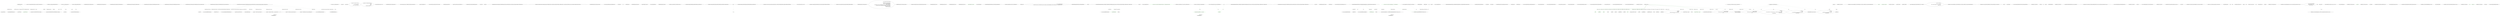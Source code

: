 digraph  {
n77 [label="Hangfire.BackgroundJobServer", span=""];
n0 [cluster="Hangfire.BackgroundJobServer.BackgroundJobServer()", label="Entry Hangfire.BackgroundJobServer.BackgroundJobServer()", span="39-39"];
n1 [cluster="Hangfire.BackgroundJobServer.BackgroundJobServer()", label="Exit Hangfire.BackgroundJobServer.BackgroundJobServer()", span="39-39"];
n2 [cluster="Hangfire.BackgroundJobServer.BackgroundJobServer(Hangfire.JobStorage)", label="Entry Hangfire.BackgroundJobServer.BackgroundJobServer(Hangfire.JobStorage)", span="49-49"];
n3 [cluster="Hangfire.BackgroundJobServer.BackgroundJobServer(Hangfire.JobStorage)", label="Exit Hangfire.BackgroundJobServer.BackgroundJobServer(Hangfire.JobStorage)", span="49-49"];
n4 [cluster="Hangfire.BackgroundJobServer.BackgroundJobServer(Hangfire.BackgroundJobServerOptions)", label="Entry Hangfire.BackgroundJobServer.BackgroundJobServer(Hangfire.BackgroundJobServerOptions)", span="59-59"];
n5 [cluster="Hangfire.BackgroundJobServer.BackgroundJobServer(Hangfire.BackgroundJobServerOptions)", label="Exit Hangfire.BackgroundJobServer.BackgroundJobServer(Hangfire.BackgroundJobServerOptions)", span="59-59"];
n6 [cluster="Hangfire.BackgroundJobServer.BackgroundJobServer(Hangfire.BackgroundJobServerOptions, Hangfire.JobStorage)", label="Entry Hangfire.BackgroundJobServer.BackgroundJobServer(Hangfire.BackgroundJobServerOptions, Hangfire.JobStorage)", span="70-70"];
n7 [cluster="Hangfire.BackgroundJobServer.BackgroundJobServer(Hangfire.BackgroundJobServerOptions, Hangfire.JobStorage)", label="Exit Hangfire.BackgroundJobServer.BackgroundJobServer(Hangfire.BackgroundJobServerOptions, Hangfire.JobStorage)", span="70-70"];
n8 [cluster="Hangfire.BackgroundJobServer.BackgroundJobServer(Hangfire.BackgroundJobServerOptions, Hangfire.JobStorage, System.Collections.Generic.IEnumerable<Hangfire.Server.IBackgroundProcess>)", label="Entry Hangfire.BackgroundJobServer.BackgroundJobServer(Hangfire.BackgroundJobServerOptions, Hangfire.JobStorage, System.Collections.Generic.IEnumerable<Hangfire.Server.IBackgroundProcess>)", span="75-75"];
n9 [cluster="Hangfire.BackgroundJobServer.BackgroundJobServer(Hangfire.BackgroundJobServerOptions, Hangfire.JobStorage, System.Collections.Generic.IEnumerable<Hangfire.Server.IBackgroundProcess>)", label="storage == null", span="80-80"];
n10 [cluster="Hangfire.BackgroundJobServer.BackgroundJobServer(Hangfire.BackgroundJobServerOptions, Hangfire.JobStorage, System.Collections.Generic.IEnumerable<Hangfire.Server.IBackgroundProcess>)", label="throw new ArgumentNullException(nameof(storage));", span="80-80"];
n11 [cluster="Hangfire.BackgroundJobServer.BackgroundJobServer(Hangfire.BackgroundJobServerOptions, Hangfire.JobStorage, System.Collections.Generic.IEnumerable<Hangfire.Server.IBackgroundProcess>)", label="options == null", span="81-81"];
n12 [cluster="Hangfire.BackgroundJobServer.BackgroundJobServer(Hangfire.BackgroundJobServerOptions, Hangfire.JobStorage, System.Collections.Generic.IEnumerable<Hangfire.Server.IBackgroundProcess>)", label="throw new ArgumentNullException(nameof(options));", span="81-81"];
n13 [cluster="Hangfire.BackgroundJobServer.BackgroundJobServer(Hangfire.BackgroundJobServerOptions, Hangfire.JobStorage, System.Collections.Generic.IEnumerable<Hangfire.Server.IBackgroundProcess>)", label="additionalProcesses == null", span="82-82"];
n14 [cluster="Hangfire.BackgroundJobServer.BackgroundJobServer(Hangfire.BackgroundJobServerOptions, Hangfire.JobStorage, System.Collections.Generic.IEnumerable<Hangfire.Server.IBackgroundProcess>)", label="throw new ArgumentNullException(nameof(additionalProcesses));", span="82-82"];
n15 [cluster="Hangfire.BackgroundJobServer.BackgroundJobServer(Hangfire.BackgroundJobServerOptions, Hangfire.JobStorage, System.Collections.Generic.IEnumerable<Hangfire.Server.IBackgroundProcess>)", label="_options = options", span="84-84"];
n18 [cluster="Hangfire.BackgroundJobServer.BackgroundJobServer(Hangfire.BackgroundJobServerOptions, Hangfire.JobStorage, System.Collections.Generic.IEnumerable<Hangfire.Server.IBackgroundProcess>)", label="processes.AddRange(additionalProcesses)", span="88-88"];
n19 [cluster="Hangfire.BackgroundJobServer.BackgroundJobServer(Hangfire.BackgroundJobServerOptions, Hangfire.JobStorage, System.Collections.Generic.IEnumerable<Hangfire.Server.IBackgroundProcess>)", label="var properties = new Dictionary<string, object>\r\n            {\r\n                { ''Queues'', options.Queues },\r\n                { ''WorkerCount'', options.WorkerCount }\r\n            }", span="90-94"];
n21 [cluster="Hangfire.BackgroundJobServer.BackgroundJobServer(Hangfire.BackgroundJobServerOptions, Hangfire.JobStorage, System.Collections.Generic.IEnumerable<Hangfire.Server.IBackgroundProcess>)", label="Logger.Info($''Using job storage: '{storage}''')", span="97-97"];
n22 [cluster="Hangfire.BackgroundJobServer.BackgroundJobServer(Hangfire.BackgroundJobServerOptions, Hangfire.JobStorage, System.Collections.Generic.IEnumerable<Hangfire.Server.IBackgroundProcess>)", label="storage.WriteOptionsToLog(Logger)", span="99-99"];
n24 [cluster="Hangfire.BackgroundJobServer.BackgroundJobServer(Hangfire.BackgroundJobServerOptions, Hangfire.JobStorage, System.Collections.Generic.IEnumerable<Hangfire.Server.IBackgroundProcess>)", label="Logger.Info($''    Worker count: {options.WorkerCount}'')", span="102-102"];
n25 [cluster="Hangfire.BackgroundJobServer.BackgroundJobServer(Hangfire.BackgroundJobServerOptions, Hangfire.JobStorage, System.Collections.Generic.IEnumerable<Hangfire.Server.IBackgroundProcess>)", label="Logger.Info($''    Listening queues: {String.Join('', '', options.Queues.Select(x => ''''' + x + '''''))}'')", span="103-103"];
n26 [cluster="Hangfire.BackgroundJobServer.BackgroundJobServer(Hangfire.BackgroundJobServerOptions, Hangfire.JobStorage, System.Collections.Generic.IEnumerable<Hangfire.Server.IBackgroundProcess>)", label="Logger.Info($''    Shutdown timeout: {options.ShutdownTimeout}'')", span="104-104"];
n27 [cluster="Hangfire.BackgroundJobServer.BackgroundJobServer(Hangfire.BackgroundJobServerOptions, Hangfire.JobStorage, System.Collections.Generic.IEnumerable<Hangfire.Server.IBackgroundProcess>)", label="Logger.Info($''    Schedule polling interval: {options.SchedulePollingInterval}'')", span="105-105"];
n28 [cluster="Hangfire.BackgroundJobServer.BackgroundJobServer(Hangfire.BackgroundJobServerOptions, Hangfire.JobStorage, System.Collections.Generic.IEnumerable<Hangfire.Server.IBackgroundProcess>)", label="_processingServer = new BackgroundProcessingServer(\r\n                storage, \r\n                processes, \r\n                properties, \r\n                GetProcessingServerOptions())", span="107-111"];
n16 [cluster="Hangfire.BackgroundJobServer.BackgroundJobServer(Hangfire.BackgroundJobServerOptions, Hangfire.JobStorage, System.Collections.Generic.IEnumerable<Hangfire.Server.IBackgroundProcess>)", label="var processes = new List<IBackgroundProcess>()", span="86-86"];
n17 [cluster="Hangfire.BackgroundJobServer.BackgroundJobServer(Hangfire.BackgroundJobServerOptions, Hangfire.JobStorage, System.Collections.Generic.IEnumerable<Hangfire.Server.IBackgroundProcess>)", label="processes.AddRange(GetRequiredProcesses())", span="87-87"];
n32 [cluster="System.Collections.Generic.List<T>.List()", label="Entry System.Collections.Generic.List<T>.List()", span="0-0"];
n33 [cluster="Hangfire.BackgroundJobServer.GetRequiredProcesses()", label="Entry Hangfire.BackgroundJobServer.GetRequiredProcesses()", span="120-120"];
n34 [cluster="System.Collections.Generic.List<T>.AddRange(System.Collections.Generic.IEnumerable<T>)", label="Entry System.Collections.Generic.List<T>.AddRange(System.Collections.Generic.IEnumerable<T>)", span="0-0"];
n20 [cluster="Hangfire.BackgroundJobServer.BackgroundJobServer(Hangfire.BackgroundJobServerOptions, Hangfire.JobStorage, System.Collections.Generic.IEnumerable<Hangfire.Server.IBackgroundProcess>)", label="Logger.Info(''Starting Hangfire Server'')", span="96-96"];
n35 [cluster="System.Collections.Generic.Dictionary<TKey, TValue>.Dictionary()", label="Entry System.Collections.Generic.Dictionary<TKey, TValue>.Dictionary()", span="0-0"];
n36 [cluster="Hangfire.Logging.ILog.Info(string)", label="Entry Hangfire.Logging.ILog.Info(string)", span="204-204"];
n23 [cluster="Hangfire.BackgroundJobServer.BackgroundJobServer(Hangfire.BackgroundJobServerOptions, Hangfire.JobStorage, System.Collections.Generic.IEnumerable<Hangfire.Server.IBackgroundProcess>)", label="Logger.Info(''Using the following options for Hangfire Server:'')", span="101-101"];
n37 [cluster="Hangfire.JobStorage.WriteOptionsToLog(Hangfire.Logging.ILog)", label="Entry Hangfire.JobStorage.WriteOptionsToLog(Hangfire.Logging.ILog)", span="70-70"];
n38 [cluster="Unk.Select", label="Entry Unk.Select", span=""];
n39 [cluster="Unk.Join", label="Entry Unk.Join", span=""];
n42 [cluster="lambda expression", label="Entry lambda expression", span="103-103"];
n29 [cluster="Hangfire.BackgroundJobServer.BackgroundJobServer(Hangfire.BackgroundJobServerOptions, Hangfire.JobStorage, System.Collections.Generic.IEnumerable<Hangfire.Server.IBackgroundProcess>)", label="Exit Hangfire.BackgroundJobServer.BackgroundJobServer(Hangfire.BackgroundJobServerOptions, Hangfire.JobStorage, System.Collections.Generic.IEnumerable<Hangfire.Server.IBackgroundProcess>)", span="75-75"];
n40 [cluster="Hangfire.Server.BackgroundProcessingServer.BackgroundProcessingServer(Hangfire.JobStorage, System.Collections.Generic.IEnumerable<Hangfire.Server.IBackgroundProcess>, System.Collections.Generic.IDictionary<string, object>, Hangfire.Server.BackgroundProcessingServerOptions)", label="Entry Hangfire.Server.BackgroundProcessingServer.BackgroundProcessingServer(Hangfire.JobStorage, System.Collections.Generic.IEnumerable<Hangfire.Server.IBackgroundProcess>, System.Collections.Generic.IDictionary<string, object>, Hangfire.Server.BackgroundProcessingServerOptions)", span="91-91"];
n41 [cluster="Hangfire.BackgroundJobServer.GetProcessingServerOptions()", label="Entry Hangfire.BackgroundJobServer.GetProcessingServerOptions()", span="141-141"];
n30 [cluster="System.ArgumentNullException.ArgumentNullException(string)", label="Entry System.ArgumentNullException.ArgumentNullException(string)", span="0-0"];
n31 [cluster="Unk.nameof", label="Entry Unk.nameof", span=""];
n43 [cluster="lambda expression", label="''''' + x + '''''", span="103-103"];
n44 [cluster="lambda expression", label="Exit lambda expression", span="103-103"];
n45 [cluster="Hangfire.BackgroundJobServer.Dispose()", label="Entry Hangfire.BackgroundJobServer.Dispose()", span="114-114"];
n46 [cluster="Hangfire.BackgroundJobServer.Dispose()", label="_processingServer.Dispose()", span="116-116"];
n47 [cluster="Hangfire.BackgroundJobServer.Dispose()", label="Logger.Info(''Hangfire Server stopped.'')", span="117-117"];
n49 [cluster="System.IDisposable.Dispose()", label="Entry System.IDisposable.Dispose()", span="0-0"];
n48 [cluster="Hangfire.BackgroundJobServer.Dispose()", label="Exit Hangfire.BackgroundJobServer.Dispose()", span="114-114"];
n50 [cluster="Hangfire.BackgroundJobServer.GetRequiredProcesses()", label="var processes = new List<IBackgroundProcess>()", span="122-122"];
n51 [cluster="Hangfire.BackgroundJobServer.GetRequiredProcesses()", label="var filterProvider = _options.FilterProvider ?? JobFilterProviders.Providers", span="124-124"];
n57 [cluster="Hangfire.BackgroundJobServer.GetRequiredProcesses()", label="processes.Add(new Worker(_options.Queues, performer, stateChanger))", span="132-132"];
n59 [cluster="Hangfire.BackgroundJobServer.GetRequiredProcesses()", label="processes.Add(new DelayedJobScheduler(_options.SchedulePollingInterval, stateChanger))", span="135-135"];
n60 [cluster="Hangfire.BackgroundJobServer.GetRequiredProcesses()", label="processes.Add(new RecurringJobScheduler(factory))", span="136-136"];
n61 [cluster="Hangfire.BackgroundJobServer.GetRequiredProcesses()", label="return processes;", span="138-138"];
n52 [cluster="Hangfire.BackgroundJobServer.GetRequiredProcesses()", label="var factory = new BackgroundJobFactory(filterProvider)", span="126-126"];
n53 [cluster="Hangfire.BackgroundJobServer.GetRequiredProcesses()", label="var performer = new BackgroundJobPerformer(filterProvider, _options.Activator ?? JobActivator.Current)", span="127-127"];
n54 [cluster="Hangfire.BackgroundJobServer.GetRequiredProcesses()", label="var stateChanger = new BackgroundJobStateChanger(filterProvider)", span="128-128"];
n63 [cluster="Hangfire.Client.BackgroundJobFactory.BackgroundJobFactory(Hangfire.Common.IJobFilterProvider)", label="Entry Hangfire.Client.BackgroundJobFactory.BackgroundJobFactory(Hangfire.Common.IJobFilterProvider)", span="35-35"];
n64 [cluster="Hangfire.Server.BackgroundJobPerformer.BackgroundJobPerformer(Hangfire.Common.IJobFilterProvider, Hangfire.JobActivator)", label="Entry Hangfire.Server.BackgroundJobPerformer.BackgroundJobPerformer(Hangfire.Common.IJobFilterProvider, Hangfire.JobActivator)", span="39-39"];
n55 [cluster="Hangfire.BackgroundJobServer.GetRequiredProcesses()", label="var i = 0", span="130-130"];
n65 [cluster="Hangfire.States.BackgroundJobStateChanger.BackgroundJobStateChanger(Hangfire.Common.IJobFilterProvider)", label="Entry Hangfire.States.BackgroundJobStateChanger.BackgroundJobStateChanger(Hangfire.Common.IJobFilterProvider)", span="35-35"];
n56 [cluster="Hangfire.BackgroundJobServer.GetRequiredProcesses()", label="i < _options.WorkerCount", span="130-130"];
n58 [cluster="Hangfire.BackgroundJobServer.GetRequiredProcesses()", label="i++", span="130-130"];
n66 [cluster="Hangfire.Server.Worker.Worker(System.Collections.Generic.IEnumerable<string>, Hangfire.Server.IBackgroundJobPerformer, Hangfire.States.IBackgroundJobStateChanger)", label="Entry Hangfire.Server.Worker.Worker(System.Collections.Generic.IEnumerable<string>, Hangfire.Server.IBackgroundJobPerformer, Hangfire.States.IBackgroundJobStateChanger)", span="60-60"];
n67 [cluster="System.Collections.Generic.List<T>.Add(T)", label="Entry System.Collections.Generic.List<T>.Add(T)", span="0-0"];
n68 [cluster="Hangfire.Server.DelayedJobScheduler.DelayedJobScheduler(System.TimeSpan, Hangfire.States.IBackgroundJobStateChanger)", label="Entry Hangfire.Server.DelayedJobScheduler.DelayedJobScheduler(System.TimeSpan, Hangfire.States.IBackgroundJobStateChanger)", span="104-104"];
n69 [cluster="Hangfire.Server.RecurringJobScheduler.RecurringJobScheduler(Hangfire.Client.IBackgroundJobFactory)", label="Entry Hangfire.Server.RecurringJobScheduler.RecurringJobScheduler(Hangfire.Client.IBackgroundJobFactory)", span="90-90"];
n62 [cluster="Hangfire.BackgroundJobServer.GetRequiredProcesses()", label="Exit Hangfire.BackgroundJobServer.GetRequiredProcesses()", span="120-120"];
n70 [cluster="Hangfire.BackgroundJobServer.GetProcessingServerOptions()", label="return new BackgroundProcessingServerOptions\r\n            {\r\n                ShutdownTimeout = _options.ShutdownTimeout,\r\n                HeartbeatInterval = _options.HeartbeatInterval,\r\n#pragma warning disable 618\r\n                ServerCheckInterval = _options.ServerWatchdogOptions?.CheckInterval ?? _options.ServerCheckInterval,\r\n                ServerTimeout = _options.ServerWatchdogOptions?.ServerTimeout ?? _options.ServerTimeout,\r\n                ServerName = _options.ServerName\r\n#pragma warning restore 618\r\n            };", span="143-152"];
n71 [cluster="Hangfire.BackgroundJobServer.GetProcessingServerOptions()", label="Exit Hangfire.BackgroundJobServer.GetProcessingServerOptions()", span="141-141"];
n72 [cluster="Hangfire.Server.BackgroundProcessingServerOptions.BackgroundProcessingServerOptions()", label="Entry Hangfire.Server.BackgroundProcessingServerOptions.BackgroundProcessingServerOptions()", span="22-22"];
n73 [cluster="Hangfire.BackgroundJobServer.Start()", label="Entry Hangfire.BackgroundJobServer.Start()", span="156-156"];
n74 [cluster="Hangfire.BackgroundJobServer.Start()", label="Exit Hangfire.BackgroundJobServer.Start()", span="156-156"];
n75 [cluster="Hangfire.BackgroundJobServer.Stop()", label="Entry Hangfire.BackgroundJobServer.Stop()", span="161-161"];
n76 [cluster="Hangfire.BackgroundJobServer.Stop()", label="Exit Hangfire.BackgroundJobServer.Stop()", span="161-161"];
d46 [cluster="Hangfire.BackgroundJobServer.Dispose()", color=green, community=0, label="_processingServer.Dispose()", prediction=0, span="116-116"];
d47 [cluster="Hangfire.BackgroundJobServer.Dispose()", color=green, community=0, label="Logger.Info(''Hangfire Server stopped.'')", prediction=1, span="117-117"];
m1_53 [cluster="Unk.configurationAction", file="HangfireApplicationBuilderExtensions.cs", label="Entry Unk.configurationAction", span=""];
m1_15 [cluster="Hangfire.HangfireApplicationBuilderExtensions.ThrowIfNotConfigured(IApplicationBuilder)", file="HangfireApplicationBuilderExtensions.cs", label="Entry Hangfire.HangfireApplicationBuilderExtensions.ThrowIfNotConfigured(IApplicationBuilder)", span="77-77"];
m1_43 [cluster="Hangfire.HangfireApplicationBuilderExtensions.ThrowIfNotConfigured(IApplicationBuilder)", file="HangfireApplicationBuilderExtensions.cs", label="var configuration = app.ApplicationServices.GetService<IGlobalConfiguration>()", span="79-79"];
m1_44 [cluster="Hangfire.HangfireApplicationBuilderExtensions.ThrowIfNotConfigured(IApplicationBuilder)", file="HangfireApplicationBuilderExtensions.cs", label="configuration == null", span="80-80"];
m1_45 [cluster="Hangfire.HangfireApplicationBuilderExtensions.ThrowIfNotConfigured(IApplicationBuilder)", file="HangfireApplicationBuilderExtensions.cs", label="throw new InvalidOperationException(\r\n                    ''Unable to find the required services. Please add all the required services by calling 'IServiceCollection.AddHangfire' inside the call to 'ConfigureServices(...)' in the application startup code.'');", span="82-83"];
m1_50 [cluster="Hangfire.HangfireApplicationBuilderExtensions.Initialize(IApplicationBuilder)", file="HangfireApplicationBuilderExtensions.cs", label="Exit Hangfire.HangfireApplicationBuilderExtensions.Initialize(IApplicationBuilder)", span="80-80"];
m1_16 [cluster="Unk.>", file="HangfireApplicationBuilderExtensions.cs", label="Entry Unk.>", span=""];
m1_23 [cluster="Hangfire.HangfireApplicationBuilderExtensions.UseHangfireServer(IApplicationBuilder, Hangfire.BackgroundJobServerOptions, System.Collections.Generic.IEnumerable<Hangfire.Server.IBackgroundProcess>, Hangfire.JobStorage)", file="HangfireApplicationBuilderExtensions.cs", label="Entry Hangfire.HangfireApplicationBuilderExtensions.UseHangfireServer(IApplicationBuilder, Hangfire.BackgroundJobServerOptions, System.Collections.Generic.IEnumerable<Hangfire.Server.IBackgroundProcess>, Hangfire.JobStorage)", span="53-53"];
m1_24 [cluster="Hangfire.HangfireApplicationBuilderExtensions.UseHangfireServer(IApplicationBuilder, Hangfire.BackgroundJobServerOptions, System.Collections.Generic.IEnumerable<Hangfire.Server.IBackgroundProcess>, Hangfire.JobStorage)", file="HangfireApplicationBuilderExtensions.cs", label="app == null", span="59-59"];
m1_25 [cluster="Hangfire.HangfireApplicationBuilderExtensions.UseHangfireServer(IApplicationBuilder, Hangfire.BackgroundJobServerOptions, System.Collections.Generic.IEnumerable<Hangfire.Server.IBackgroundProcess>, Hangfire.JobStorage)", file="HangfireApplicationBuilderExtensions.cs", label="throw new ArgumentNullException(nameof(app));", span="59-59"];
m1_26 [cluster="Hangfire.HangfireApplicationBuilderExtensions.UseHangfireServer(IApplicationBuilder, Hangfire.BackgroundJobServerOptions, System.Collections.Generic.IEnumerable<Hangfire.Server.IBackgroundProcess>, Hangfire.JobStorage)", color=green, community=0, file="HangfireApplicationBuilderExtensions.cs", label="ThrowIfNotConfigured(app)", prediction=2, span="60-60"];
m1_27 [cluster="Hangfire.HangfireApplicationBuilderExtensions.UseHangfireServer(IApplicationBuilder, Hangfire.BackgroundJobServerOptions, System.Collections.Generic.IEnumerable<Hangfire.Server.IBackgroundProcess>, Hangfire.JobStorage)", file="HangfireApplicationBuilderExtensions.cs", label="var services = app.ApplicationServices", span="63-63"];
m1_30 [cluster="Hangfire.HangfireApplicationBuilderExtensions.UseHangfireServer(IApplicationBuilder, Hangfire.BackgroundJobServerOptions, System.Collections.Generic.IEnumerable<Hangfire.Server.IBackgroundProcess>, Hangfire.JobStorage)", color=green, community=0, file="HangfireApplicationBuilderExtensions.cs", label="options = options ?? services.GetService<BackgroundJobServerOptions>() ?? new BackgroundJobServerOptions()", prediction=3, span="66-66"];
m1_31 [cluster="Hangfire.HangfireApplicationBuilderExtensions.UseHangfireServer(IApplicationBuilder, Hangfire.BackgroundJobServerOptions, System.Collections.Generic.IEnumerable<Hangfire.Server.IBackgroundProcess>, Hangfire.JobStorage)", file="HangfireApplicationBuilderExtensions.cs", label="additionalProcesses = additionalProcesses ?? services.GetServices<IBackgroundProcess>()", span="68-68"];
m1_34 [cluster="Hangfire.HangfireApplicationBuilderExtensions.UseHangfireServer(IApplicationBuilder, Hangfire.BackgroundJobServerOptions, System.Collections.Generic.IEnumerable<Hangfire.Server.IBackgroundProcess>, Hangfire.JobStorage)", file="HangfireApplicationBuilderExtensions.cs", label="return app;", span="75-75"];
m1_28 [cluster="Hangfire.HangfireApplicationBuilderExtensions.UseHangfireServer(IApplicationBuilder, Hangfire.BackgroundJobServerOptions, System.Collections.Generic.IEnumerable<Hangfire.Server.IBackgroundProcess>, Hangfire.JobStorage)", file="HangfireApplicationBuilderExtensions.cs", label="var lifetime = services.GetRequiredService<IApplicationLifetime>()", span="64-64"];
m1_33 [cluster="Hangfire.HangfireApplicationBuilderExtensions.UseHangfireServer(IApplicationBuilder, Hangfire.BackgroundJobServerOptions, System.Collections.Generic.IEnumerable<Hangfire.Server.IBackgroundProcess>, Hangfire.JobStorage)", color=green, community=0, file="HangfireApplicationBuilderExtensions.cs", label="lifetime.ApplicationStopping.Register(() => server.Dispose())", prediction=4, span="71-71"];
m1_32 [cluster="Hangfire.HangfireApplicationBuilderExtensions.UseHangfireServer(IApplicationBuilder, Hangfire.BackgroundJobServerOptions, System.Collections.Generic.IEnumerable<Hangfire.Server.IBackgroundProcess>, Hangfire.JobStorage)", file="HangfireApplicationBuilderExtensions.cs", label="var server = new BackgroundJobServer(options, storage, additionalProcesses)", span="70-70"];
m1_35 [cluster="Hangfire.HangfireApplicationBuilderExtensions.UseHangfireServer(IApplicationBuilder, Hangfire.BackgroundJobServerOptions, System.Collections.Generic.IEnumerable<Hangfire.Server.IBackgroundProcess>, Hangfire.JobStorage)", file="HangfireApplicationBuilderExtensions.cs", label="Exit Hangfire.HangfireApplicationBuilderExtensions.UseHangfireServer(IApplicationBuilder, Hangfire.BackgroundJobServerOptions, System.Collections.Generic.IEnumerable<Hangfire.Server.IBackgroundProcess>, Hangfire.JobStorage)", span="53-53"];
m1_37 [cluster="Hangfire.BackgroundJobServer.BackgroundJobServer(Hangfire.BackgroundJobServerOptions, Hangfire.JobStorage, System.Collections.Generic.IEnumerable<Hangfire.Server.IBackgroundProcess>)", file="HangfireApplicationBuilderExtensions.cs", label="Entry Hangfire.BackgroundJobServer.BackgroundJobServer(Hangfire.BackgroundJobServerOptions, Hangfire.JobStorage, System.Collections.Generic.IEnumerable<Hangfire.Server.IBackgroundProcess>)", span="75-75"];
m1_19 [cluster="Unk.Map", file="HangfireApplicationBuilderExtensions.cs", label="Entry Unk.Map", span=""];
m1_42 [cluster="Hangfire.BackgroundJobServer.Dispose()", file="HangfireApplicationBuilderExtensions.cs", label="Entry Hangfire.BackgroundJobServer.Dispose()", span="114-114"];
m1_18 [cluster="PathString.cstr", file="HangfireApplicationBuilderExtensions.cs", label="Entry PathString.cstr", span=""];
m1_52 [cluster="System.Threading.Interlocked.CompareExchange(ref int, int, int)", file="HangfireApplicationBuilderExtensions.cs", label="Entry System.Threading.Interlocked.CompareExchange(ref int, int, int)", span="0-0"];
m1_0 [cluster="Hangfire.HangfireApplicationBuilderExtensions.UseHangfireDashboard(IApplicationBuilder, string, Hangfire.DashboardOptions, Hangfire.JobStorage)", file="HangfireApplicationBuilderExtensions.cs", label="Entry Hangfire.HangfireApplicationBuilderExtensions.UseHangfireDashboard(IApplicationBuilder, string, Hangfire.DashboardOptions, Hangfire.JobStorage)", span="31-31"];
m1_1 [cluster="Hangfire.HangfireApplicationBuilderExtensions.UseHangfireDashboard(IApplicationBuilder, string, Hangfire.DashboardOptions, Hangfire.JobStorage)", file="HangfireApplicationBuilderExtensions.cs", label="app == null", span="37-37"];
m1_2 [cluster="Hangfire.HangfireApplicationBuilderExtensions.UseHangfireDashboard(IApplicationBuilder, string, Hangfire.DashboardOptions, Hangfire.JobStorage)", file="HangfireApplicationBuilderExtensions.cs", label="throw new ArgumentNullException(nameof(app));", span="37-37"];
m1_3 [cluster="Hangfire.HangfireApplicationBuilderExtensions.UseHangfireDashboard(IApplicationBuilder, string, Hangfire.DashboardOptions, Hangfire.JobStorage)", file="HangfireApplicationBuilderExtensions.cs", label="pathMatch == null", span="38-38"];
m1_4 [cluster="Hangfire.HangfireApplicationBuilderExtensions.UseHangfireDashboard(IApplicationBuilder, string, Hangfire.DashboardOptions, Hangfire.JobStorage)", file="HangfireApplicationBuilderExtensions.cs", label="throw new ArgumentNullException(nameof(pathMatch));", span="38-38"];
m1_5 [cluster="Hangfire.HangfireApplicationBuilderExtensions.UseHangfireDashboard(IApplicationBuilder, string, Hangfire.DashboardOptions, Hangfire.JobStorage)", color=green, community=0, file="HangfireApplicationBuilderExtensions.cs", label="ThrowIfNotConfigured(app)", prediction=5, span="39-39"];
m1_6 [cluster="Hangfire.HangfireApplicationBuilderExtensions.UseHangfireDashboard(IApplicationBuilder, string, Hangfire.DashboardOptions, Hangfire.JobStorage)", file="HangfireApplicationBuilderExtensions.cs", label="var services = app.ApplicationServices", span="42-42"];
m1_8 [cluster="Hangfire.HangfireApplicationBuilderExtensions.UseHangfireDashboard(IApplicationBuilder, string, Hangfire.DashboardOptions, Hangfire.JobStorage)", color=green, community=0, file="HangfireApplicationBuilderExtensions.cs", label="options = options ?? services.GetService<DashboardOptions>() ?? new DashboardOptions()", prediction=6, span="44-44"];
m1_9 [cluster="Hangfire.HangfireApplicationBuilderExtensions.UseHangfireDashboard(IApplicationBuilder, string, Hangfire.DashboardOptions, Hangfire.JobStorage)", file="HangfireApplicationBuilderExtensions.cs", label="var routes = app.ApplicationServices.GetRequiredService<RouteCollection>()", span="46-46"];
m1_10 [cluster="Hangfire.HangfireApplicationBuilderExtensions.UseHangfireDashboard(IApplicationBuilder, string, Hangfire.DashboardOptions, Hangfire.JobStorage)", file="HangfireApplicationBuilderExtensions.cs", label="app.Map(new PathString(pathMatch), x => x.UseMiddleware<AspNetCoreDashboardMiddleware>(storage, options, routes))", span="48-48"];
m1_11 [cluster="Hangfire.HangfireApplicationBuilderExtensions.UseHangfireDashboard(IApplicationBuilder, string, Hangfire.DashboardOptions, Hangfire.JobStorage)", file="HangfireApplicationBuilderExtensions.cs", label="return app;", span="50-50"];
m1_12 [cluster="Hangfire.HangfireApplicationBuilderExtensions.UseHangfireDashboard(IApplicationBuilder, string, Hangfire.DashboardOptions, Hangfire.JobStorage)", file="HangfireApplicationBuilderExtensions.cs", label="Exit Hangfire.HangfireApplicationBuilderExtensions.UseHangfireDashboard(IApplicationBuilder, string, Hangfire.DashboardOptions, Hangfire.JobStorage)", span="31-31"];
m1_17 [cluster="Hangfire.DashboardOptions.DashboardOptions()", file="HangfireApplicationBuilderExtensions.cs", label="Entry Hangfire.DashboardOptions.DashboardOptions()", span="24-24"];
m1_38 [cluster="Unk.Register", file="HangfireApplicationBuilderExtensions.cs", label="Entry Unk.Register", span=""];
m1_14 [cluster="Unk.nameof", file="HangfireApplicationBuilderExtensions.cs", label="Entry Unk.nameof", span=""];
m1_36 [cluster="Hangfire.BackgroundJobServerOptions.BackgroundJobServerOptions()", file="HangfireApplicationBuilderExtensions.cs", label="Entry Hangfire.BackgroundJobServerOptions.BackgroundJobServerOptions()", span="32-32"];
m1_39 [cluster="lambda expression", file="HangfireApplicationBuilderExtensions.cs", label="Entry lambda expression", span="72-72"];
m1_21 [cluster="lambda expression", file="HangfireApplicationBuilderExtensions.cs", label="x.UseMiddleware<AspNetCoreDashboardMiddleware>(storage, options, routes)", span="48-48"];
m1_20 [cluster="lambda expression", file="HangfireApplicationBuilderExtensions.cs", label="Entry lambda expression", span="48-48"];
m1_22 [cluster="lambda expression", file="HangfireApplicationBuilderExtensions.cs", label="Exit lambda expression", span="48-48"];
m1_40 [cluster="lambda expression", color=green, community=0, file="HangfireApplicationBuilderExtensions.cs", label="server.Dispose()", prediction=7, span="71-71"];
m1_41 [cluster="lambda expression", file="HangfireApplicationBuilderExtensions.cs", label="Exit lambda expression", span="72-72"];
m1_51 [cluster="System.InvalidOperationException.InvalidOperationException(string)", file="HangfireApplicationBuilderExtensions.cs", label="Entry System.InvalidOperationException.InvalidOperationException(string)", span="0-0"];
m1_54 [file="HangfireApplicationBuilderExtensions.cs", label="Hangfire.DashboardOptions", span=""];
m1_55 [file="HangfireApplicationBuilderExtensions.cs", label="Hangfire.JobStorage", span=""];
m1_56 [file="HangfireApplicationBuilderExtensions.cs", label=routes, span=""];
m1_57 [file="HangfireApplicationBuilderExtensions.cs", label=server, span=""];
m2_44 [cluster="System.Threading.Thread.Join()", file="HangfireServiceCollectionExtensions.cs", label="Entry System.Threading.Thread.Join()", span="0-0"];
m2_62 [cluster="System.Threading.ManualResetEventSlim.Reset()", file="HangfireServiceCollectionExtensions.cs", label="Entry System.Threading.ManualResetEventSlim.Reset()", span="0-0"];
m2_63 [cluster="string.Format(string, params object[])", file="HangfireServiceCollectionExtensions.cs", label="Entry string.Format(string, params object[])", span="0-0"];
m2_21 [cluster="System.Threading.Thread.Start()", file="HangfireServiceCollectionExtensions.cs", label="Entry System.Threading.Thread.Start()", span="0-0"];
m2_45 [cluster="System.Threading.CancellationTokenSource.Dispose()", file="HangfireServiceCollectionExtensions.cs", label="Entry System.Threading.CancellationTokenSource.Dispose()", span="0-0"];
m2_11 [cluster="System.Threading.Thread.Thread(System.Threading.ThreadStart)", file="HangfireServiceCollectionExtensions.cs", label="Entry System.Threading.Thread.Thread(System.Threading.ThreadStart)", span="0-0"];
m2_9 [cluster="string.Format(string, object)", file="HangfireServiceCollectionExtensions.cs", label="Entry string.Format(string, object)", span="0-0"];
m2_27 [cluster="System.Threading.CancellationTokenSource.Cancel()", file="HangfireServiceCollectionExtensions.cs", label="Entry System.Threading.CancellationTokenSource.Cancel()", span="0-0"];
m2_34 [cluster="System.Threading.ManualResetEventSlim.Set()", file="HangfireServiceCollectionExtensions.cs", label="Entry System.Threading.ManualResetEventSlim.Set()", span="0-0"];
m2_22 [cluster="HangFire.Server.Worker.Stop()", file="HangfireServiceCollectionExtensions.cs", label="Entry HangFire.Server.Worker.Stop()", span="70-70"];
m2_24 [cluster="HangFire.Server.Worker.Stop()", color=green, community=0, file="HangfireServiceCollectionExtensions.cs", label=_started, prediction=8, span="74-74"];
m2_23 [cluster="HangFire.Server.Worker.Stop()", file="HangfireServiceCollectionExtensions.cs", label="Debug.Assert(!_disposed, ''!_disposed'')", span="72-72"];
m2_25 [cluster="HangFire.Server.Worker.Stop()", file="HangfireServiceCollectionExtensions.cs", label="_cts.Cancel()", span="76-76"];
m2_26 [cluster="HangFire.Server.Worker.Stop()", file="HangfireServiceCollectionExtensions.cs", label="Exit HangFire.Server.Worker.Stop()", span="70-70"];
m2_0 [cluster="HangFire.Server.Worker.Worker(HangFire.Server.WorkerPool, HangFire.Server.ServerContext, int, HangFire.Server.ServerJobInvoker, HangFire.JobActivator)", file="HangfireServiceCollectionExtensions.cs", label="Entry HangFire.Server.Worker.Worker(HangFire.Server.WorkerPool, HangFire.Server.ServerContext, int, HangFire.Server.ServerJobInvoker, HangFire.JobActivator)", span="36-36"];
m2_1 [cluster="HangFire.Server.Worker.Worker(HangFire.Server.WorkerPool, HangFire.Server.ServerContext, int, HangFire.Server.ServerJobInvoker, HangFire.JobActivator)", color=green, community=0, file="HangfireServiceCollectionExtensions.cs", label="_pool = pool", prediction=9, span="42-42"];
m2_2 [cluster="HangFire.Server.Worker.Worker(HangFire.Server.WorkerPool, HangFire.Server.ServerContext, int, HangFire.Server.ServerJobInvoker, HangFire.JobActivator)", color=green, community=0, file="HangfireServiceCollectionExtensions.cs", label="_serverContext = serverContext", prediction=10, span="43-43"];
m2_3 [cluster="HangFire.Server.Worker.Worker(HangFire.Server.WorkerPool, HangFire.Server.ServerContext, int, HangFire.Server.ServerJobInvoker, HangFire.JobActivator)", file="HangfireServiceCollectionExtensions.cs", label="_workerNumber = workerNumber", span="44-44"];
m2_4 [cluster="HangFire.Server.Worker.Worker(HangFire.Server.WorkerPool, HangFire.Server.ServerContext, int, HangFire.Server.ServerJobInvoker, HangFire.JobActivator)", file="HangfireServiceCollectionExtensions.cs", label="_jobInvoker = jobInvoker", span="45-45"];
m2_5 [cluster="HangFire.Server.Worker.Worker(HangFire.Server.WorkerPool, HangFire.Server.ServerContext, int, HangFire.Server.ServerJobInvoker, HangFire.JobActivator)", file="HangfireServiceCollectionExtensions.cs", label="_jobActivator = jobActivator", span="46-46"];
m2_6 [cluster="HangFire.Server.Worker.Worker(HangFire.Server.WorkerPool, HangFire.Server.ServerContext, int, HangFire.Server.ServerJobInvoker, HangFire.JobActivator)", file="HangfireServiceCollectionExtensions.cs", label="Logger = LogManager.GetLogger(String.Format(''HangFire.Worker.{0}'', workerNumber))", span="48-48"];
m2_7 [cluster="HangFire.Server.Worker.Worker(HangFire.Server.WorkerPool, HangFire.Server.ServerContext, int, HangFire.Server.ServerJobInvoker, HangFire.JobActivator)", file="HangfireServiceCollectionExtensions.cs", label="_thread = new Thread(DoWork)\r\n                {\r\n                    Name = String.Format(''HangFire.Worker.{0}'', workerNumber),\r\n                    IsBackground = true\r\n                }", span="50-54"];
m2_8 [cluster="HangFire.Server.Worker.Worker(HangFire.Server.WorkerPool, HangFire.Server.ServerContext, int, HangFire.Server.ServerJobInvoker, HangFire.JobActivator)", file="HangfireServiceCollectionExtensions.cs", label="Exit HangFire.Server.Worker.Worker(HangFire.Server.WorkerPool, HangFire.Server.ServerContext, int, HangFire.Server.ServerJobInvoker, HangFire.JobActivator)", span="36-36"];
m2_95 [cluster="HangFire.Server.ServerJobInvoker.PerformJob(HangFire.Server.WorkerContext, HangFire.Server.ServerJobDescriptor)", file="HangfireServiceCollectionExtensions.cs", label="Entry HangFire.Server.ServerJobInvoker.PerformJob(HangFire.Server.WorkerContext, HangFire.Server.ServerJobDescriptor)", span="33-33"];
m2_106 [cluster="Unk.>", file="HangfireServiceCollectionExtensions.cs", label="Entry Unk.>", span=""];
m2_10 [cluster="Unk.GetLogger", file="HangfireServiceCollectionExtensions.cs", label="Entry Unk.GetLogger", span=""];
m2_60 [cluster="System.Threading.ManualResetEventSlim.Wait(System.Threading.CancellationToken)", file="HangfireServiceCollectionExtensions.cs", label="Entry System.Threading.ManualResetEventSlim.Wait(System.Threading.CancellationToken)", span="0-0"];
m2_47 [cluster="HangFire.Server.Worker.DoWork()", file="HangfireServiceCollectionExtensions.cs", label="Entry HangFire.Server.Worker.DoWork()", span="127-127"];
m2_49 [cluster="HangFire.Server.Worker.DoWork()", file="HangfireServiceCollectionExtensions.cs", label="_pool.NotifyReady(this)", span="133-133"];
m2_50 [cluster="HangFire.Server.Worker.DoWork()", file="HangfireServiceCollectionExtensions.cs", label="_jobIsReady.Wait(_cts.Token)", span="134-134"];
m2_51 [cluster="HangFire.Server.Worker.DoWork()", file="HangfireServiceCollectionExtensions.cs", label=_jobLock, span="136-136"];
m2_52 [cluster="HangFire.Server.Worker.DoWork()", file="HangfireServiceCollectionExtensions.cs", label="PerformJob(_jobId)", span="138-138"];
m2_53 [cluster="HangFire.Server.Worker.DoWork()", file="HangfireServiceCollectionExtensions.cs", label="_jobIsReady.Reset()", span="139-139"];
m2_56 [cluster="HangFire.Server.Worker.DoWork()", file="HangfireServiceCollectionExtensions.cs", label="Crashed = true", span="148-148"];
m2_57 [cluster="HangFire.Server.Worker.DoWork()", file="HangfireServiceCollectionExtensions.cs", label="Logger.Fatal(\r\n                    String.Format(\r\n                        ''Unexpected exception caught. The worker will be stopped.''),\r\n                    ex)", span="149-152"];
m2_48 [cluster="HangFire.Server.Worker.DoWork()", file="HangfireServiceCollectionExtensions.cs", label=true, span="131-131"];
m2_55 [cluster="HangFire.Server.Worker.DoWork()", file="HangfireServiceCollectionExtensions.cs", label=Exception, span="146-146"];
m2_54 [cluster="HangFire.Server.Worker.DoWork()", file="HangfireServiceCollectionExtensions.cs", label=OperationCanceledException, span="143-143"];
m2_58 [cluster="HangFire.Server.Worker.DoWork()", file="HangfireServiceCollectionExtensions.cs", label="Exit HangFire.Server.Worker.DoWork()", span="127-127"];
m2_98 [cluster="HangFire.States.FailedState.FailedState(string, string, System.Exception)", file="HangfireServiceCollectionExtensions.cs", label="Entry HangFire.States.FailedState.FailedState(string, string, System.Exception)", span="10-10"];
m2_94 [cluster="HangFire.Server.ServerJobDescriptor.ServerJobDescriptor(HangFire.JobActivator, string, string, System.Collections.Generic.IDictionary<string, string>)", file="HangfireServiceCollectionExtensions.cs", label="Entry HangFire.Server.ServerJobDescriptor.ServerJobDescriptor(HangFire.JobActivator, string, string, System.Collections.Generic.IDictionary<string, string>)", span="10-10"];
m2_20 [cluster="System.InvalidOperationException.InvalidOperationException(string)", file="HangfireServiceCollectionExtensions.cs", label="Entry System.InvalidOperationException.InvalidOperationException(string)", span="0-0"];
m2_12 [cluster="HangFire.Server.Worker.Start()", file="HangfireServiceCollectionExtensions.cs", label="Entry HangFire.Server.Worker.Start()", span="57-57"];
m2_13 [cluster="HangFire.Server.Worker.Start()", file="HangfireServiceCollectionExtensions.cs", label="Debug.Assert(!_disposed, ''!_disposed'')", span="59-59"];
m2_14 [cluster="HangFire.Server.Worker.Start()", file="HangfireServiceCollectionExtensions.cs", label=_started, span="61-61"];
m2_16 [cluster="HangFire.Server.Worker.Start()", file="HangfireServiceCollectionExtensions.cs", label="_thread.Start()", span="66-66"];
m2_17 [cluster="HangFire.Server.Worker.Start()", file="HangfireServiceCollectionExtensions.cs", label="_started = true", span="67-67"];
m2_15 [cluster="HangFire.Server.Worker.Start()", file="HangfireServiceCollectionExtensions.cs", label="throw new InvalidOperationException(''Worker has been already started.'');", span="63-63"];
m2_18 [cluster="HangFire.Server.Worker.Start()", file="HangfireServiceCollectionExtensions.cs", label="Exit HangFire.Server.Worker.Start()", span="57-57"];
m2_92 [cluster="HangFire.States.ProcessingState.ProcessingState(string, string, string)", file="HangfireServiceCollectionExtensions.cs", label="Entry HangFire.States.ProcessingState.ProcessingState(string, string, string)", span="10-10"];
m2_90 [cluster="Unk.Warn", file="HangfireServiceCollectionExtensions.cs", label="Entry Unk.Warn", span=""];
m2_91 [cluster="HangFire.Server.WorkerContext.WorkerContext(HangFire.Server.ServerContext, int, IRedisClient)", file="HangfireServiceCollectionExtensions.cs", label="Entry HangFire.Server.WorkerContext.WorkerContext(HangFire.Server.ServerContext, int, IRedisClient)", span="16-16"];
m2_61 [cluster="HangFire.Server.Worker.PerformJob(string)", file="HangfireServiceCollectionExtensions.cs", label="Entry HangFire.Server.Worker.PerformJob(string)", span="157-157"];
m2_69 [cluster="HangFire.Server.Worker.PerformJob(string)", file="HangfireServiceCollectionExtensions.cs", label="Logger.Warn(String.Format(\r\n                    ''Could not process the job '{0}': it does not exist in the storage.'',\r\n                    jobId))", span="166-168"];
m2_71 [cluster="HangFire.Server.Worker.PerformJob(string)", file="HangfireServiceCollectionExtensions.cs", label="var workerContext = new WorkerContext(_serverContext, _workerNumber, Redis)", span="173-173"];
m2_77 [cluster="HangFire.Server.Worker.PerformJob(string)", file="HangfireServiceCollectionExtensions.cs", label="jobDescriptor = new ServerJobDescriptor(_jobActivator, jobId, jobType, jobArgs)", span="196-196"];
m2_78 [cluster="HangFire.Server.Worker.PerformJob(string)", file="HangfireServiceCollectionExtensions.cs", label="_jobInvoker.PerformJob(workerContext, jobDescriptor)", span="197-197"];
m2_81 [cluster="HangFire.Server.Worker.PerformJob(string)", file="HangfireServiceCollectionExtensions.cs", label="Logger.Error(String.Format(\r\n                    ''Failed to process the job '{0}': unexpected exception caught.'',\r\n                    jobId))", span="203-205"];
m2_86 [cluster="HangFire.Server.Worker.PerformJob(string)", file="HangfireServiceCollectionExtensions.cs", label="JobServer.RemoveFromFetchedQueue(\r\n                    Redis, jobId, _serverContext.Queue)", span="244-245"];
m2_68 [cluster="HangFire.Server.Worker.PerformJob(string)", file="HangfireServiceCollectionExtensions.cs", label="String.IsNullOrEmpty(jobType)", span="164-164"];
m2_70 [cluster="HangFire.Server.Worker.PerformJob(string)", file="HangfireServiceCollectionExtensions.cs", label="return;", span="170-170"];
m2_72 [cluster="HangFire.Server.Worker.PerformJob(string)", file="HangfireServiceCollectionExtensions.cs", label=Redis, span="175-175"];
m2_73 [cluster="HangFire.Server.Worker.PerformJob(string)", file="HangfireServiceCollectionExtensions.cs", label="!JobState.Apply(\r\n                    Redis,\r\n                    new ProcessingState(jobId, ''Worker has started processing.'', workerContext.ServerContext.ServerName),\r\n                    EnqueuedState.Name,\r\n                    ProcessingState.Name)", span="177-181"];
m2_67 [cluster="HangFire.Server.Worker.PerformJob(string)", file="HangfireServiceCollectionExtensions.cs", label="GetJobTypeAndArgs(jobId, out jobType, out jobArgs)", span="162-162"];
m2_76 [cluster="HangFire.Server.Worker.PerformJob(string)", file="HangfireServiceCollectionExtensions.cs", label="ServerJobDescriptor jobDescriptor = null", span="193-193"];
m2_79 [cluster="HangFire.Server.Worker.PerformJob(string)", file="HangfireServiceCollectionExtensions.cs", label=Exception, span="199-199"];
m2_82 [cluster="HangFire.Server.Worker.PerformJob(string)", file="HangfireServiceCollectionExtensions.cs", label=Redis, span="221-221"];
m2_80 [cluster="HangFire.Server.Worker.PerformJob(string)", file="HangfireServiceCollectionExtensions.cs", label="exception = ex", span="201-201"];
m2_84 [cluster="HangFire.Server.Worker.PerformJob(string)", file="HangfireServiceCollectionExtensions.cs", label="JobState.Apply(\r\n                        Redis,\r\n                        new SucceededState(jobId, ''The job has been completed successfully.''),\r\n                        ProcessingState.Name)", span="225-228"];
m2_85 [cluster="HangFire.Server.Worker.PerformJob(string)", file="HangfireServiceCollectionExtensions.cs", label="JobState.Apply(\r\n                        Redis,\r\n                        new FailedState(jobId, ''The job has been failed.'', exception),\r\n                        ProcessingState.Name)", span="232-235"];
m2_65 [cluster="HangFire.Server.Worker.PerformJob(string)", file="HangfireServiceCollectionExtensions.cs", label="Dictionary<string, string> jobArgs", span="159-159"];
m2_74 [cluster="HangFire.Server.Worker.PerformJob(string)", file="HangfireServiceCollectionExtensions.cs", label="return;", span="183-183"];
m2_75 [cluster="HangFire.Server.Worker.PerformJob(string)", file="HangfireServiceCollectionExtensions.cs", label="Exception exception = null", span="191-191"];
m2_66 [cluster="HangFire.Server.Worker.PerformJob(string)", file="HangfireServiceCollectionExtensions.cs", label="string jobType", span="160-160"];
m2_83 [cluster="HangFire.Server.Worker.PerformJob(string)", file="HangfireServiceCollectionExtensions.cs", label="exception == null", span="223-223"];
m2_87 [cluster="HangFire.Server.Worker.PerformJob(string)", file="HangfireServiceCollectionExtensions.cs", label="Exit HangFire.Server.Worker.PerformJob(string)", span="157-157"];
m2_88 [cluster="HangFire.Server.Worker.GetJobTypeAndArgs(string, out string, out System.Collections.Generic.Dictionary<string, string>)", file="HangfireServiceCollectionExtensions.cs", label="Entry HangFire.Server.Worker.GetJobTypeAndArgs(string, out string, out System.Collections.Generic.Dictionary<string, string>)", span="252-252"];
m2_101 [cluster="HangFire.Server.Worker.GetJobTypeAndArgs(string, out string, out System.Collections.Generic.Dictionary<string, string>)", file="HangfireServiceCollectionExtensions.cs", label="var result = Redis.GetValuesFromHash(\r\n                    String.Format(''hangfire:job:{0}'', jobId),\r\n                    new[] { ''Type'', ''Args'' })", span="256-258"];
m2_100 [cluster="HangFire.Server.Worker.GetJobTypeAndArgs(string, out string, out System.Collections.Generic.Dictionary<string, string>)", file="HangfireServiceCollectionExtensions.cs", label=Redis, span="254-254"];
m2_102 [cluster="HangFire.Server.Worker.GetJobTypeAndArgs(string, out string, out System.Collections.Generic.Dictionary<string, string>)", file="HangfireServiceCollectionExtensions.cs", label="jobType = result[0]", span="260-260"];
m2_103 [cluster="HangFire.Server.Worker.GetJobTypeAndArgs(string, out string, out System.Collections.Generic.Dictionary<string, string>)", file="HangfireServiceCollectionExtensions.cs", label="jobArgs = JobHelper.FromJson<Dictionary<string, string>>(result[1])", span="261-261"];
m2_104 [cluster="HangFire.Server.Worker.GetJobTypeAndArgs(string, out string, out System.Collections.Generic.Dictionary<string, string>)", file="HangfireServiceCollectionExtensions.cs", label="Exit HangFire.Server.Worker.GetJobTypeAndArgs(string, out string, out System.Collections.Generic.Dictionary<string, string>)", span="252-252"];
m2_89 [cluster="string.IsNullOrEmpty(string)", file="HangfireServiceCollectionExtensions.cs", label="Entry string.IsNullOrEmpty(string)", span="0-0"];
m2_28 [cluster="HangFire.Server.Worker.Process(string)", file="HangfireServiceCollectionExtensions.cs", label="Entry HangFire.Server.Worker.Process(string)", span="98-98"];
m2_29 [cluster="HangFire.Server.Worker.Process(string)", color=green, community=0, file="HangfireServiceCollectionExtensions.cs", label="Debug.Assert(!_disposed, ''!_disposed'')", prediction=8, span="100-100"];
m2_30 [cluster="HangFire.Server.Worker.Process(string)", color=green, community=0, file="HangfireServiceCollectionExtensions.cs", label=_jobLock, prediction=8, span="102-102"];
m2_31 [cluster="HangFire.Server.Worker.Process(string)", color=green, community=0, file="HangfireServiceCollectionExtensions.cs", label="_jobId = jobId", prediction=13, span="104-104"];
m2_32 [cluster="HangFire.Server.Worker.Process(string)", color=green, community=0, file="HangfireServiceCollectionExtensions.cs", label="_jobIsReady.Set()", prediction=8, span="107-107"];
m2_33 [cluster="HangFire.Server.Worker.Process(string)", file="HangfireServiceCollectionExtensions.cs", label="Exit HangFire.Server.Worker.Process(string)", span="98-98"];
m2_64 [cluster="Unk.Fatal", file="HangfireServiceCollectionExtensions.cs", label="Entry Unk.Fatal", span=""];
m2_97 [cluster="HangFire.States.SucceededState.SucceededState(string, string)", file="HangfireServiceCollectionExtensions.cs", label="Entry HangFire.States.SucceededState.SucceededState(string, string)", span="12-12"];
m2_19 [cluster="System.Diagnostics.Debug.Assert(bool, string)", file="HangfireServiceCollectionExtensions.cs", label="Entry System.Diagnostics.Debug.Assert(bool, string)", span="0-0"];
m2_93 [cluster="HangFire.States.JobState.Apply(IRedisClient, HangFire.States.JobState, params string[])", file="HangfireServiceCollectionExtensions.cs", label="Entry HangFire.States.JobState.Apply(IRedisClient, HangFire.States.JobState, params string[])", span="47-47"];
m2_59 [cluster="HangFire.Server.WorkerPool.NotifyReady(HangFire.Server.Worker)", file="HangfireServiceCollectionExtensions.cs", label="Entry HangFire.Server.WorkerPool.NotifyReady(HangFire.Server.Worker)", span="80-80"];
m2_105 [cluster="Unk.GetValuesFromHash", file="HangfireServiceCollectionExtensions.cs", label="Entry Unk.GetValuesFromHash", span=""];
m2_99 [cluster="HangFire.Server.JobServer.RemoveFromFetchedQueue(IRedisClient, string, string)", file="HangfireServiceCollectionExtensions.cs", label="Entry HangFire.Server.JobServer.RemoveFromFetchedQueue(IRedisClient, string, string)", span="99-99"];
m2_35 [cluster="HangFire.Server.Worker.Dispose()", file="HangfireServiceCollectionExtensions.cs", label="Entry HangFire.Server.Worker.Dispose()", span="110-110"];
m2_36 [cluster="HangFire.Server.Worker.Dispose()", color=green, community=0, file="HangfireServiceCollectionExtensions.cs", label=_disposed, prediction=8, span="112-112"];
m2_37 [cluster="HangFire.Server.Worker.Dispose()", color=green, community=0, file="HangfireServiceCollectionExtensions.cs", label="return;", prediction=16, span="113-113"];
m2_38 [cluster="HangFire.Server.Worker.Dispose()", color=green, community=0, file="HangfireServiceCollectionExtensions.cs", label="_disposed = true", prediction=17, span="115-115"];
m2_39 [cluster="HangFire.Server.Worker.Dispose()", file="HangfireServiceCollectionExtensions.cs", label=_started, span="117-117"];
m2_40 [cluster="HangFire.Server.Worker.Dispose()", file="HangfireServiceCollectionExtensions.cs", label="_thread.Join()", span="119-119"];
m2_41 [cluster="HangFire.Server.Worker.Dispose()", file="HangfireServiceCollectionExtensions.cs", label="_cts.Dispose()", span="122-122"];
m2_42 [cluster="HangFire.Server.Worker.Dispose()", file="HangfireServiceCollectionExtensions.cs", label="_jobIsReady.Dispose()", span="123-123"];
m2_43 [cluster="HangFire.Server.Worker.Dispose()", file="HangfireServiceCollectionExtensions.cs", label="Exit HangFire.Server.Worker.Dispose()", span="110-110"];
m2_96 [cluster="Unk.Error", file="HangfireServiceCollectionExtensions.cs", label="Entry Unk.Error", span=""];
m2_46 [cluster="System.Threading.ManualResetEventSlim.Dispose()", file="HangfireServiceCollectionExtensions.cs", label="Entry System.Threading.ManualResetEventSlim.Dispose()", span="0-0"];
m2_107 [file="HangfireServiceCollectionExtensions.cs", label="HangFire.Server.Worker", span=""];
n77 -> n17  [color=darkseagreen4, key=1, label="Hangfire.BackgroundJobServer", style=dashed];
n77 -> n46  [color=darkseagreen4, key=1, label="Hangfire.BackgroundJobServer", style=dashed];
n77 -> n56  [color=darkseagreen4, key=1, label="Hangfire.BackgroundJobServer", style=dashed];
n77 -> n57  [color=darkseagreen4, key=1, label="Hangfire.BackgroundJobServer", style=dashed];
n77 -> n59  [color=darkseagreen4, key=1, label="Hangfire.BackgroundJobServer", style=dashed];
n77 -> d46  [color=green, key=1, label="Hangfire.BackgroundJobServer", style=dashed];
n8 -> n10  [color=darkseagreen4, key=1, label="Hangfire.JobStorage", style=dashed];
n8 -> n11  [color=darkseagreen4, key=1, label="Hangfire.BackgroundJobServerOptions", style=dashed];
n8 -> n12  [color=darkseagreen4, key=1, label="Hangfire.BackgroundJobServerOptions", style=dashed];
n8 -> n13  [color=darkseagreen4, key=1, label="System.Collections.Generic.IEnumerable<Hangfire.Server.IBackgroundProcess>", style=dashed];
n8 -> n14  [color=darkseagreen4, key=1, label="System.Collections.Generic.IEnumerable<Hangfire.Server.IBackgroundProcess>", style=dashed];
n8 -> n18  [color=darkseagreen4, key=1, label="System.Collections.Generic.IEnumerable<Hangfire.Server.IBackgroundProcess>", style=dashed];
n8 -> n21  [color=darkseagreen4, key=1, label="Hangfire.JobStorage", style=dashed];
n8 -> n22  [color=darkseagreen4, key=1, label="Hangfire.JobStorage", style=dashed];
n8 -> n24  [color=darkseagreen4, key=1, label="Hangfire.BackgroundJobServerOptions", style=dashed];
n8 -> n25  [color=darkseagreen4, key=1, label="Hangfire.BackgroundJobServerOptions", style=dashed];
n8 -> n26  [color=darkseagreen4, key=1, label="Hangfire.BackgroundJobServerOptions", style=dashed];
n8 -> n27  [color=darkseagreen4, key=1, label="Hangfire.BackgroundJobServerOptions", style=dashed];
n25 -> n42  [color=darkseagreen4, key=1, label="lambda expression", style=dashed];
n16 -> n18  [color=darkseagreen4, key=1, label=processes, style=dashed];
n50 -> n57  [color=darkseagreen4, key=1, label=processes, style=dashed];
n50 -> n59  [color=darkseagreen4, key=1, label=processes, style=dashed];
n50 -> n60  [color=darkseagreen4, key=1, label=processes, style=dashed];
n50 -> n61  [color=darkseagreen4, key=1, label=processes, style=dashed];
n52 -> n60  [color=darkseagreen4, key=1, label=factory, style=dashed];
n53 -> n57  [color=darkseagreen4, key=1, label=performer, style=dashed];
n54 -> n57  [color=darkseagreen4, key=1, label=stateChanger, style=dashed];
n54 -> n59  [color=darkseagreen4, key=1, label=stateChanger, style=dashed];
n55 -> n58  [color=darkseagreen4, key=1, label=i, style=dashed];
n58 -> n58  [color=darkseagreen4, key=1, label=i, style=dashed];
m1_23 -> m1_25  [color=darkseagreen4, key=1, label=IApplicationBuilder, style=dashed];
m1_23 -> m1_26  [color=green, key=1, label=IApplicationBuilder, style=dashed];
m1_23 -> m1_34  [color=darkseagreen4, key=1, label=IApplicationBuilder, style=dashed];
m1_28 -> m1_33  [color=green, key=1, label=lifetime, style=dashed];
m1_33 -> m1_39  [color=green, key=1, label="lambda expression", style=dashed];
m1_32 -> m1_40  [color=green, key=1, label=server, style=dashed];
m1_0 -> m1_2  [color=darkseagreen4, key=1, label=IApplicationBuilder, style=dashed];
m1_0 -> m1_3  [color=darkseagreen4, key=1, label=string, style=dashed];
m1_0 -> m1_4  [color=darkseagreen4, key=1, label=string, style=dashed];
m1_0 -> m1_5  [color=green, key=1, label=IApplicationBuilder, style=dashed];
m1_0 -> m1_10  [color=darkseagreen4, key=1, label=IApplicationBuilder, style=dashed];
m1_0 -> m1_11  [color=darkseagreen4, key=1, label=IApplicationBuilder, style=dashed];
m1_8 -> m1_10  [color=green, key=1, label="Hangfire.DashboardOptions", style=dashed];
m1_8 -> m1_21  [color=green, key=1, label="Hangfire.DashboardOptions", style=dashed];
m1_9 -> m1_21  [color=darkseagreen4, key=1, label=routes, style=dashed];
m1_10 -> m1_20  [color=darkseagreen4, key=1, label="lambda expression", style=dashed];
m1_54 -> m1_21  [color=darkseagreen4, key=1, label="Hangfire.DashboardOptions", style=dashed];
m1_55 -> m1_21  [color=darkseagreen4, key=1, label="Hangfire.JobStorage", style=dashed];
m1_56 -> m1_21  [color=darkseagreen4, key=1, label=routes, style=dashed];
m1_57 -> m1_40  [color=green, key=1, label=server, style=dashed];
m2_61 -> m2_69  [color=darkseagreen4, key=1, label=string, style=dashed];
m2_61 -> m2_81  [color=darkseagreen4, key=1, label=string, style=dashed];
m2_61 -> m2_86  [color=darkseagreen4, key=1, label=string, style=dashed];
m2_61 -> m2_67  [color=darkseagreen4, key=1, label=string, style=dashed];
m2_61 -> m2_73  [color=darkseagreen4, key=1, label=string, style=dashed];
m2_61 -> m2_84  [color=darkseagreen4, key=1, label=string, style=dashed];
m2_61 -> m2_85  [color=darkseagreen4, key=1, label=string, style=dashed];
m2_71 -> m2_73  [color=darkseagreen4, key=1, label=workerContext, style=dashed];
m2_71 -> m2_78  [color=darkseagreen4, key=1, label=workerContext, style=dashed];
m2_80 -> m2_83  [color=darkseagreen4, key=1, label=exception, style=dashed];
m2_80 -> m2_85  [color=darkseagreen4, key=1, label=exception, style=dashed];
m2_102 -> m2_104  [color=darkseagreen4, key=1, label="out string", style=dashed];
m2_107 -> m2_24  [color=green, key=1, label="HangFire.Server.Worker", style=dashed];
m2_107 -> m2_29  [color=green, key=1, label="HangFire.Server.Worker", style=dashed];
m2_107 -> m2_30  [color=green, key=1, label="HangFire.Server.Worker", style=dashed];
m2_107 -> m2_32  [color=green, key=1, label="HangFire.Server.Worker", style=dashed];
m2_107 -> m2_36  [color=green, key=1, label="HangFire.Server.Worker", style=dashed];
m2_107 -> m2_13  [color=darkseagreen4, key=1, label="HangFire.Server.Worker", style=dashed];
m2_107 -> m2_14  [color=darkseagreen4, key=1, label="HangFire.Server.Worker", style=dashed];
m2_107 -> m2_16  [color=darkseagreen4, key=1, label="HangFire.Server.Worker", style=dashed];
m2_107 -> m2_23  [color=darkseagreen4, key=1, label="HangFire.Server.Worker", style=dashed];
m2_107 -> m2_25  [color=darkseagreen4, key=1, label="HangFire.Server.Worker", style=dashed];
m2_107 -> m2_39  [color=darkseagreen4, key=1, label="HangFire.Server.Worker", style=dashed];
m2_107 -> m2_40  [color=darkseagreen4, key=1, label="HangFire.Server.Worker", style=dashed];
m2_107 -> m2_41  [color=darkseagreen4, key=1, label="HangFire.Server.Worker", style=dashed];
m2_107 -> m2_42  [color=darkseagreen4, key=1, label="HangFire.Server.Worker", style=dashed];
m2_107 -> m2_49  [color=darkseagreen4, key=1, label="HangFire.Server.Worker", style=dashed];
m2_107 -> m2_50  [color=darkseagreen4, key=1, label="HangFire.Server.Worker", style=dashed];
m2_107 -> m2_51  [color=darkseagreen4, key=1, label="HangFire.Server.Worker", style=dashed];
m2_107 -> m2_52  [color=darkseagreen4, key=1, label="HangFire.Server.Worker", style=dashed];
m2_107 -> m2_53  [color=darkseagreen4, key=1, label="HangFire.Server.Worker", style=dashed];
m2_107 -> m2_57  [color=darkseagreen4, key=1, label="HangFire.Server.Worker", style=dashed];
m2_107 -> m2_69  [color=darkseagreen4, key=1, label="HangFire.Server.Worker", style=dashed];
m2_107 -> m2_78  [color=darkseagreen4, key=1, label="HangFire.Server.Worker", style=dashed];
m2_107 -> m2_81  [color=darkseagreen4, key=1, label="HangFire.Server.Worker", style=dashed];
m2_107 -> m2_86  [color=darkseagreen4, key=1, label="HangFire.Server.Worker", style=dashed];
}
